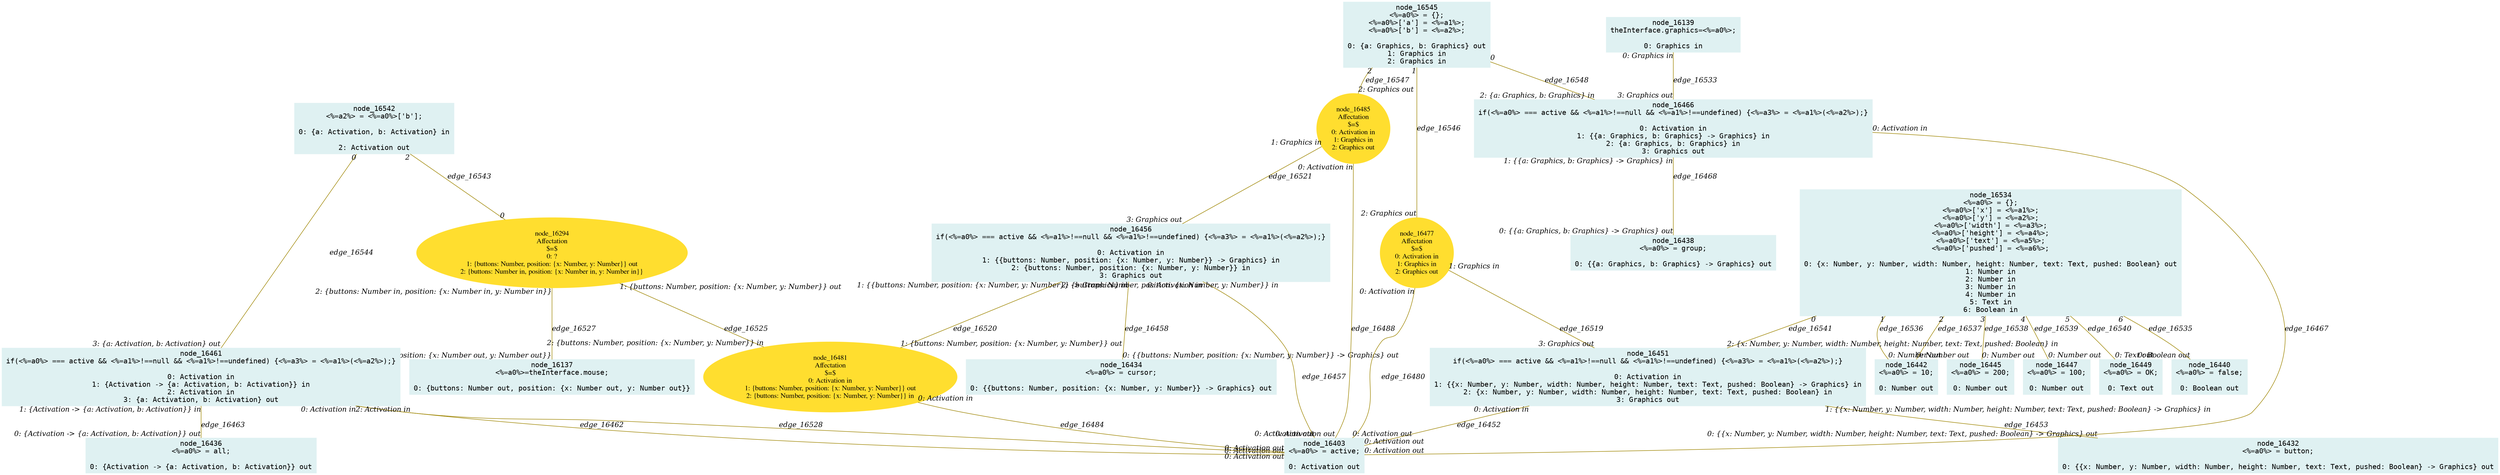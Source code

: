digraph g{node_16137 [shape="box", style="filled", color="#dff1f2", fontname="Courier", label="node_16137
<%=a0%>=theInterface.mouse;

0: {buttons: Number out, position: {x: Number out, y: Number out}}" ]
node_16139 [shape="box", style="filled", color="#dff1f2", fontname="Courier", label="node_16139
theInterface.graphics=<%=a0%>;

0: Graphics in" ]
node_16294 [shape="ellipse", style="filled", color="#ffde2f", fontname="Times", label="node_16294
Affectation
$=$
0: ?
1: {buttons: Number, position: {x: Number, y: Number}} out
2: {buttons: Number in, position: {x: Number in, y: Number in}}" ]
node_16403 [shape="box", style="filled", color="#dff1f2", fontname="Courier", label="node_16403
<%=a0%> = active;

0: Activation out" ]
node_16432 [shape="box", style="filled", color="#dff1f2", fontname="Courier", label="node_16432
<%=a0%> = button;

0: {{x: Number, y: Number, width: Number, height: Number, text: Text, pushed: Boolean} -> Graphics} out" ]
node_16434 [shape="box", style="filled", color="#dff1f2", fontname="Courier", label="node_16434
<%=a0%> = cursor;

0: {{buttons: Number, position: {x: Number, y: Number}} -> Graphics} out" ]
node_16436 [shape="box", style="filled", color="#dff1f2", fontname="Courier", label="node_16436
<%=a0%> = all;

0: {Activation -> {a: Activation, b: Activation}} out" ]
node_16438 [shape="box", style="filled", color="#dff1f2", fontname="Courier", label="node_16438
<%=a0%> = group;

0: {{a: Graphics, b: Graphics} -> Graphics} out" ]
node_16440 [shape="box", style="filled", color="#dff1f2", fontname="Courier", label="node_16440
<%=a0%> = false;

0: Boolean out" ]
node_16442 [shape="box", style="filled", color="#dff1f2", fontname="Courier", label="node_16442
<%=a0%> = 10;

0: Number out" ]
node_16445 [shape="box", style="filled", color="#dff1f2", fontname="Courier", label="node_16445
<%=a0%> = 200;

0: Number out" ]
node_16447 [shape="box", style="filled", color="#dff1f2", fontname="Courier", label="node_16447
<%=a0%> = 100;

0: Number out" ]
node_16449 [shape="box", style="filled", color="#dff1f2", fontname="Courier", label="node_16449
<%=a0%> = OK;

0: Text out" ]
node_16451 [shape="box", style="filled", color="#dff1f2", fontname="Courier", label="node_16451
if(<%=a0%> === active && <%=a1%>!==null && <%=a1%>!==undefined) {<%=a3%> = <%=a1%>(<%=a2%>);}

0: Activation in
1: {{x: Number, y: Number, width: Number, height: Number, text: Text, pushed: Boolean} -> Graphics} in
2: {x: Number, y: Number, width: Number, height: Number, text: Text, pushed: Boolean} in
3: Graphics out" ]
node_16456 [shape="box", style="filled", color="#dff1f2", fontname="Courier", label="node_16456
if(<%=a0%> === active && <%=a1%>!==null && <%=a1%>!==undefined) {<%=a3%> = <%=a1%>(<%=a2%>);}

0: Activation in
1: {{buttons: Number, position: {x: Number, y: Number}} -> Graphics} in
2: {buttons: Number, position: {x: Number, y: Number}} in
3: Graphics out" ]
node_16461 [shape="box", style="filled", color="#dff1f2", fontname="Courier", label="node_16461
if(<%=a0%> === active && <%=a1%>!==null && <%=a1%>!==undefined) {<%=a3%> = <%=a1%>(<%=a2%>);}

0: Activation in
1: {Activation -> {a: Activation, b: Activation}} in
2: Activation in
3: {a: Activation, b: Activation} out" ]
node_16466 [shape="box", style="filled", color="#dff1f2", fontname="Courier", label="node_16466
if(<%=a0%> === active && <%=a1%>!==null && <%=a1%>!==undefined) {<%=a3%> = <%=a1%>(<%=a2%>);}

0: Activation in
1: {{a: Graphics, b: Graphics} -> Graphics} in
2: {a: Graphics, b: Graphics} in
3: Graphics out" ]
node_16477 [shape="ellipse", style="filled", color="#ffde2f", fontname="Times", label="node_16477
Affectation
$=$
0: Activation in
1: Graphics in
2: Graphics out" ]
node_16481 [shape="ellipse", style="filled", color="#ffde2f", fontname="Times", label="node_16481
Affectation
$=$
0: Activation in
1: {buttons: Number, position: {x: Number, y: Number}} out
2: {buttons: Number, position: {x: Number, y: Number}} in" ]
node_16485 [shape="ellipse", style="filled", color="#ffde2f", fontname="Times", label="node_16485
Affectation
$=$
0: Activation in
1: Graphics in
2: Graphics out" ]
node_16534 [shape="box", style="filled", color="#dff1f2", fontname="Courier", label="node_16534
<%=a0%> = {};
<%=a0%>['x'] = <%=a1%>;
<%=a0%>['y'] = <%=a2%>;
<%=a0%>['width'] = <%=a3%>;
<%=a0%>['height'] = <%=a4%>;
<%=a0%>['text'] = <%=a5%>;
<%=a0%>['pushed'] = <%=a6%>;

0: {x: Number, y: Number, width: Number, height: Number, text: Text, pushed: Boolean} out
1: Number in
2: Number in
3: Number in
4: Number in
5: Text in
6: Boolean in" ]
node_16542 [shape="box", style="filled", color="#dff1f2", fontname="Courier", label="node_16542
<%=a2%> = <%=a0%>['b'];

0: {a: Activation, b: Activation} in

2: Activation out" ]
node_16545 [shape="box", style="filled", color="#dff1f2", fontname="Courier", label="node_16545
<%=a0%> = {};
<%=a0%>['a'] = <%=a1%>;
<%=a0%>['b'] = <%=a2%>;

0: {a: Graphics, b: Graphics} out
1: Graphics in
2: Graphics in" ]
node_16451 -> node_16403 [dir=none, arrowHead=none, fontname="Times-Italic", arrowsize=1, color="#9d8400", label="edge_16452",  headlabel="0: Activation out", taillabel="0: Activation in" ]
node_16451 -> node_16432 [dir=none, arrowHead=none, fontname="Times-Italic", arrowsize=1, color="#9d8400", label="edge_16453",  headlabel="0: {{x: Number, y: Number, width: Number, height: Number, text: Text, pushed: Boolean} -> Graphics} out", taillabel="1: {{x: Number, y: Number, width: Number, height: Number, text: Text, pushed: Boolean} -> Graphics} in" ]
node_16456 -> node_16403 [dir=none, arrowHead=none, fontname="Times-Italic", arrowsize=1, color="#9d8400", label="edge_16457",  headlabel="0: Activation out", taillabel="0: Activation in" ]
node_16456 -> node_16434 [dir=none, arrowHead=none, fontname="Times-Italic", arrowsize=1, color="#9d8400", label="edge_16458",  headlabel="0: {{buttons: Number, position: {x: Number, y: Number}} -> Graphics} out", taillabel="1: {{buttons: Number, position: {x: Number, y: Number}} -> Graphics} in" ]
node_16461 -> node_16403 [dir=none, arrowHead=none, fontname="Times-Italic", arrowsize=1, color="#9d8400", label="edge_16462",  headlabel="0: Activation out", taillabel="0: Activation in" ]
node_16461 -> node_16436 [dir=none, arrowHead=none, fontname="Times-Italic", arrowsize=1, color="#9d8400", label="edge_16463",  headlabel="0: {Activation -> {a: Activation, b: Activation}} out", taillabel="1: {Activation -> {a: Activation, b: Activation}} in" ]
node_16466 -> node_16403 [dir=none, arrowHead=none, fontname="Times-Italic", arrowsize=1, color="#9d8400", label="edge_16467",  headlabel="0: Activation out", taillabel="0: Activation in" ]
node_16466 -> node_16438 [dir=none, arrowHead=none, fontname="Times-Italic", arrowsize=1, color="#9d8400", label="edge_16468",  headlabel="0: {{a: Graphics, b: Graphics} -> Graphics} out", taillabel="1: {{a: Graphics, b: Graphics} -> Graphics} in" ]
node_16477 -> node_16403 [dir=none, arrowHead=none, fontname="Times-Italic", arrowsize=1, color="#9d8400", label="edge_16480",  headlabel="0: Activation out", taillabel="0: Activation in" ]
node_16481 -> node_16403 [dir=none, arrowHead=none, fontname="Times-Italic", arrowsize=1, color="#9d8400", label="edge_16484",  headlabel="0: Activation out", taillabel="0: Activation in" ]
node_16485 -> node_16403 [dir=none, arrowHead=none, fontname="Times-Italic", arrowsize=1, color="#9d8400", label="edge_16488",  headlabel="0: Activation out", taillabel="0: Activation in" ]
node_16477 -> node_16451 [dir=none, arrowHead=none, fontname="Times-Italic", arrowsize=1, color="#9d8400", label="edge_16519",  headlabel="3: Graphics out", taillabel="1: Graphics in" ]
node_16456 -> node_16481 [dir=none, arrowHead=none, fontname="Times-Italic", arrowsize=1, color="#9d8400", label="edge_16520",  headlabel="1: {buttons: Number, position: {x: Number, y: Number}} out", taillabel="2: {buttons: Number, position: {x: Number, y: Number}} in" ]
node_16485 -> node_16456 [dir=none, arrowHead=none, fontname="Times-Italic", arrowsize=1, color="#9d8400", label="edge_16521",  headlabel="3: Graphics out", taillabel="1: Graphics in" ]
node_16294 -> node_16481 [dir=none, arrowHead=none, fontname="Times-Italic", arrowsize=1, color="#9d8400", label="edge_16525",  headlabel="2: {buttons: Number, position: {x: Number, y: Number}} in", taillabel="1: {buttons: Number, position: {x: Number, y: Number}} out" ]
node_16294 -> node_16137 [dir=none, arrowHead=none, fontname="Times-Italic", arrowsize=1, color="#9d8400", label="edge_16527",  headlabel="0: {buttons: Number out, position: {x: Number out, y: Number out}}", taillabel="2: {buttons: Number in, position: {x: Number in, y: Number in}}" ]
node_16461 -> node_16403 [dir=none, arrowHead=none, fontname="Times-Italic", arrowsize=1, color="#9d8400", label="edge_16528",  headlabel="0: Activation out", taillabel="2: Activation in" ]
node_16139 -> node_16466 [dir=none, arrowHead=none, fontname="Times-Italic", arrowsize=1, color="#9d8400", label="edge_16533",  headlabel="3: Graphics out", taillabel="0: Graphics in" ]
node_16534 -> node_16440 [dir=none, arrowHead=none, fontname="Times-Italic", arrowsize=1, color="#9d8400", label="edge_16535",  headlabel="0: Boolean out", taillabel="6" ]
node_16534 -> node_16442 [dir=none, arrowHead=none, fontname="Times-Italic", arrowsize=1, color="#9d8400", label="edge_16536",  headlabel="0: Number out", taillabel="1" ]
node_16534 -> node_16442 [dir=none, arrowHead=none, fontname="Times-Italic", arrowsize=1, color="#9d8400", label="edge_16537",  headlabel="0: Number out", taillabel="2" ]
node_16534 -> node_16445 [dir=none, arrowHead=none, fontname="Times-Italic", arrowsize=1, color="#9d8400", label="edge_16538",  headlabel="0: Number out", taillabel="3" ]
node_16534 -> node_16447 [dir=none, arrowHead=none, fontname="Times-Italic", arrowsize=1, color="#9d8400", label="edge_16539",  headlabel="0: Number out", taillabel="4" ]
node_16534 -> node_16449 [dir=none, arrowHead=none, fontname="Times-Italic", arrowsize=1, color="#9d8400", label="edge_16540",  headlabel="0: Text out", taillabel="5" ]
node_16534 -> node_16451 [dir=none, arrowHead=none, fontname="Times-Italic", arrowsize=1, color="#9d8400", label="edge_16541",  headlabel="2: {x: Number, y: Number, width: Number, height: Number, text: Text, pushed: Boolean} in", taillabel="0" ]
node_16542 -> node_16294 [dir=none, arrowHead=none, fontname="Times-Italic", arrowsize=1, color="#9d8400", label="edge_16543",  headlabel="0", taillabel="2" ]
node_16542 -> node_16461 [dir=none, arrowHead=none, fontname="Times-Italic", arrowsize=1, color="#9d8400", label="edge_16544",  headlabel="3: {a: Activation, b: Activation} out", taillabel="0" ]
node_16545 -> node_16477 [dir=none, arrowHead=none, fontname="Times-Italic", arrowsize=1, color="#9d8400", label="edge_16546",  headlabel="2: Graphics out", taillabel="1" ]
node_16545 -> node_16485 [dir=none, arrowHead=none, fontname="Times-Italic", arrowsize=1, color="#9d8400", label="edge_16547",  headlabel="2: Graphics out", taillabel="2" ]
node_16545 -> node_16466 [dir=none, arrowHead=none, fontname="Times-Italic", arrowsize=1, color="#9d8400", label="edge_16548",  headlabel="2: {a: Graphics, b: Graphics} in", taillabel="0" ]
}
